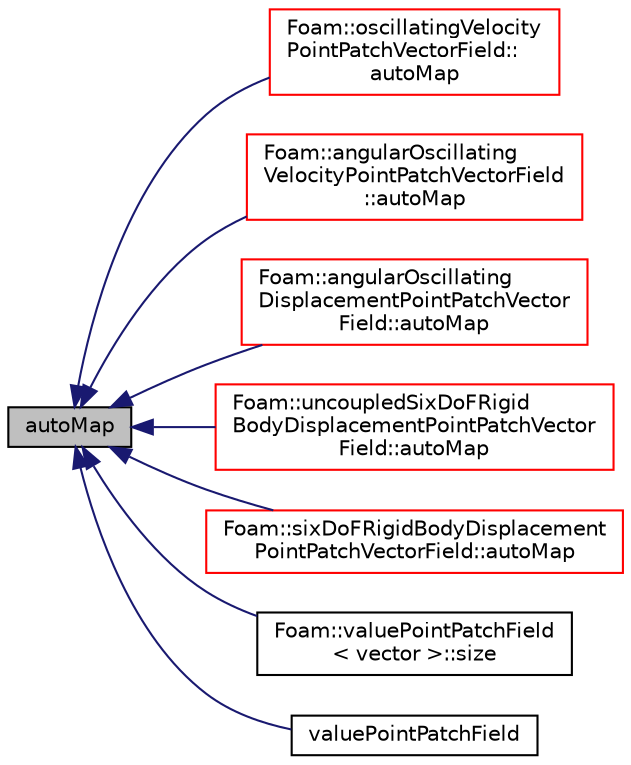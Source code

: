 digraph "autoMap"
{
  bgcolor="transparent";
  edge [fontname="Helvetica",fontsize="10",labelfontname="Helvetica",labelfontsize="10"];
  node [fontname="Helvetica",fontsize="10",shape=record];
  rankdir="LR";
  Node1 [label="autoMap",height=0.2,width=0.4,color="black", fillcolor="grey75", style="filled", fontcolor="black"];
  Node1 -> Node2 [dir="back",color="midnightblue",fontsize="10",style="solid",fontname="Helvetica"];
  Node2 [label="Foam::oscillatingVelocity\lPointPatchVectorField::\lautoMap",height=0.2,width=0.4,color="red",URL="$a01769.html#a29ce2a7cdc96cffba66b33b9ab1355a4",tooltip="Map (and resize as needed) from self given a mapping object. "];
  Node1 -> Node3 [dir="back",color="midnightblue",fontsize="10",style="solid",fontname="Helvetica"];
  Node3 [label="Foam::angularOscillating\lVelocityPointPatchVectorField\l::autoMap",height=0.2,width=0.4,color="red",URL="$a00057.html#a29ce2a7cdc96cffba66b33b9ab1355a4",tooltip="Map (and resize as needed) from self given a mapping object. "];
  Node1 -> Node4 [dir="back",color="midnightblue",fontsize="10",style="solid",fontname="Helvetica"];
  Node4 [label="Foam::angularOscillating\lDisplacementPointPatchVector\lField::autoMap",height=0.2,width=0.4,color="red",URL="$a00056.html#a29ce2a7cdc96cffba66b33b9ab1355a4",tooltip="Map (and resize as needed) from self given a mapping object. "];
  Node1 -> Node5 [dir="back",color="midnightblue",fontsize="10",style="solid",fontname="Helvetica"];
  Node5 [label="Foam::uncoupledSixDoFRigid\lBodyDisplacementPointPatchVector\lField::autoMap",height=0.2,width=0.4,color="red",URL="$a02834.html#a29ce2a7cdc96cffba66b33b9ab1355a4",tooltip="Map (and resize as needed) from self given a mapping object. "];
  Node1 -> Node6 [dir="back",color="midnightblue",fontsize="10",style="solid",fontname="Helvetica"];
  Node6 [label="Foam::sixDoFRigidBodyDisplacement\lPointPatchVectorField::autoMap",height=0.2,width=0.4,color="red",URL="$a02390.html#a29ce2a7cdc96cffba66b33b9ab1355a4",tooltip="Map (and resize as needed) from self given a mapping object. "];
  Node1 -> Node7 [dir="back",color="midnightblue",fontsize="10",style="solid",fontname="Helvetica"];
  Node7 [label="Foam::valuePointPatchField\l\< vector \>::size",height=0.2,width=0.4,color="black",URL="$a02877.html#a65cea301e2d6033c43932d12d91c792f",tooltip="Return size. "];
  Node1 -> Node8 [dir="back",color="midnightblue",fontsize="10",style="solid",fontname="Helvetica"];
  Node8 [label="valuePointPatchField",height=0.2,width=0.4,color="black",URL="$a02877.html#ad7532b7ba8c3d7bd6759e7e7c0717a6d",tooltip="Construct as copy setting internal field reference. "];
}
